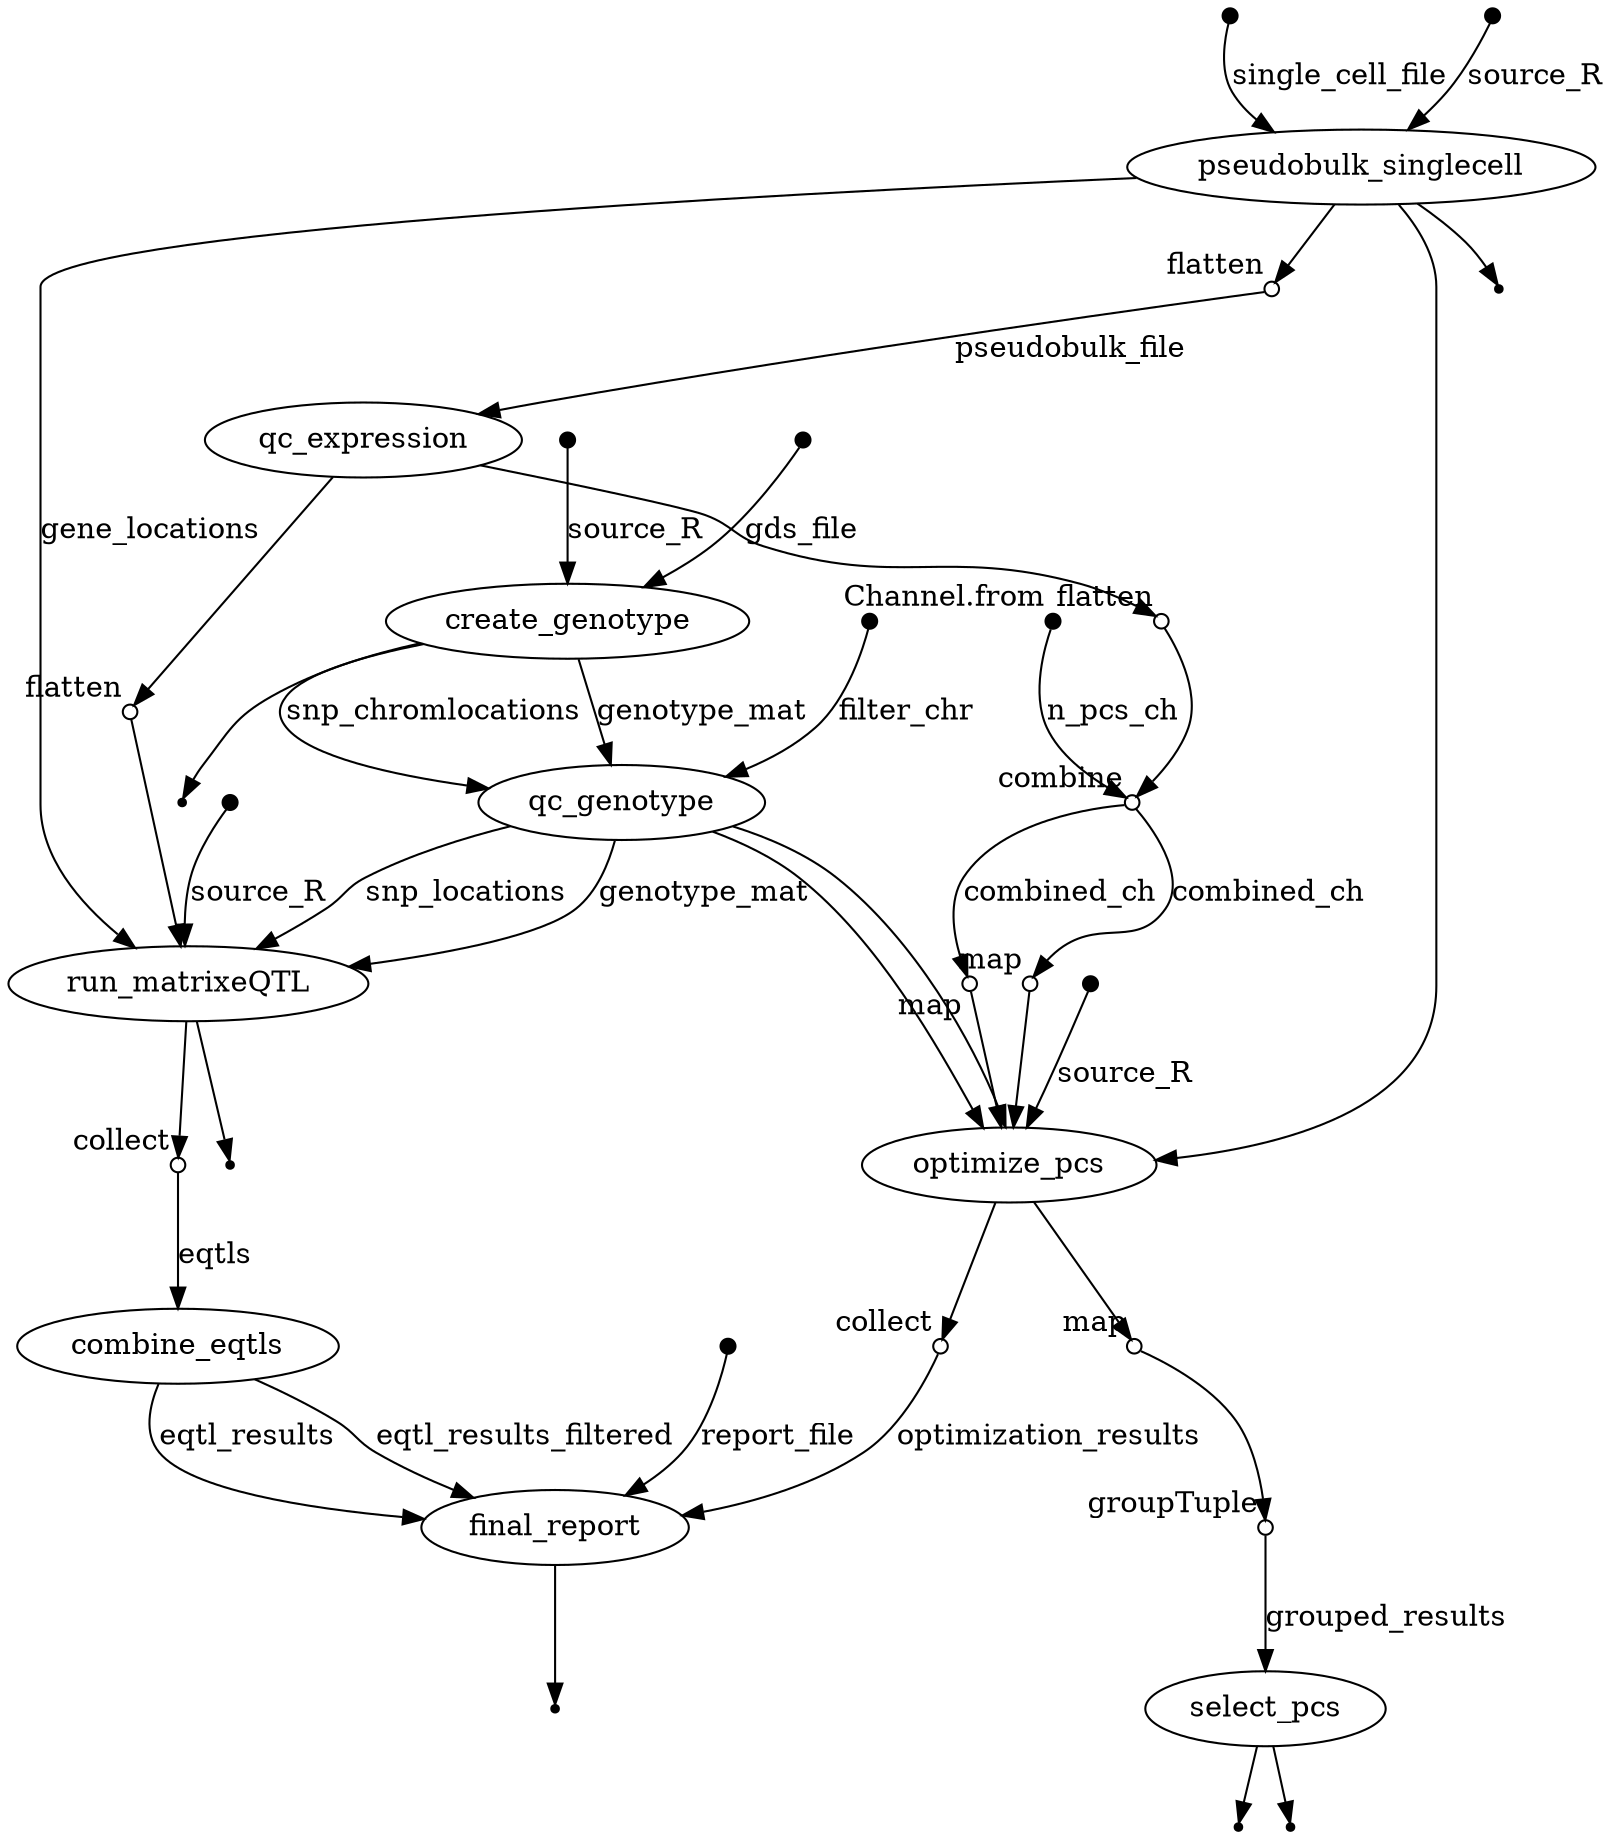 digraph "pipeline_dag" {
v0 [shape=point,label="",fixedsize=true,width=0.1];
v2 [label="create_genotype"];
v0 -> v2 [label="gds_file"];

v1 [shape=point,label="",fixedsize=true,width=0.1];
v2 [label="create_genotype"];
v1 -> v2 [label="source_R"];

v2 [label="create_genotype"];
v5 [label="qc_genotype"];
v2 -> v5 [label="genotype_mat"];

v2 [label="create_genotype"];
v5 [label="qc_genotype"];
v2 -> v5 [label="snp_chromlocations"];

v2 [label="create_genotype"];
v3 [shape=point];
v2 -> v3;

v4 [shape=point,label="",fixedsize=true,width=0.1];
v5 [label="qc_genotype"];
v4 -> v5 [label="filter_chr"];

v5 [label="qc_genotype"];
v18 [label="optimize_pcs"];
v5 -> v18;

v5 [label="qc_genotype"];
v18 [label="optimize_pcs"];
v5 -> v18;

v6 [shape=point,label="",fixedsize=true,width=0.1];
v8 [label="pseudobulk_singlecell"];
v6 -> v8 [label="single_cell_file"];

v7 [shape=point,label="",fixedsize=true,width=0.1];
v8 [label="pseudobulk_singlecell"];
v7 -> v8 [label="source_R"];

v8 [label="pseudobulk_singlecell"];
v9 [shape=point];
v8 -> v9;

v8 [label="pseudobulk_singlecell"];
v10 [shape=circle,label="",fixedsize=true,width=0.1,xlabel="flatten"];
v8 -> v10;

v8 [label="pseudobulk_singlecell"];
v18 [label="optimize_pcs"];
v8 -> v18;

v10 [shape=circle,label="",fixedsize=true,width=0.1,xlabel="flatten"];
v11 [label="qc_expression"];
v10 -> v11 [label="pseudobulk_file"];

v11 [label="qc_expression"];
v13 [shape=circle,label="",fixedsize=true,width=0.1,xlabel="flatten"];
v11 -> v13;

v12 [shape=point,label="",fixedsize=true,width=0.1,xlabel="Channel.from"];
v14 [shape=circle,label="",fixedsize=true,width=0.1,xlabel="combine"];
v12 -> v14 [label="n_pcs_ch"];

v13 [shape=circle,label="",fixedsize=true,width=0.1,xlabel="flatten"];
v14 [shape=circle,label="",fixedsize=true,width=0.1,xlabel="combine"];
v13 -> v14;

v14 [shape=circle,label="",fixedsize=true,width=0.1,xlabel="combine"];
v15 [shape=circle,label="",fixedsize=true,width=0.1,xlabel="map"];
v14 -> v15 [label="combined_ch"];

v15 [shape=circle,label="",fixedsize=true,width=0.1,xlabel="map"];
v18 [label="optimize_pcs"];
v15 -> v18;

v14 [shape=circle,label="",fixedsize=true,width=0.1,xlabel="combine"];
v16 [shape=circle,label="",fixedsize=true,width=0.1,xlabel="map"];
v14 -> v16 [label="combined_ch"];

v16 [shape=circle,label="",fixedsize=true,width=0.1,xlabel="map"];
v18 [label="optimize_pcs"];
v16 -> v18;

v17 [shape=point,label="",fixedsize=true,width=0.1];
v18 [label="optimize_pcs"];
v17 -> v18 [label="source_R"];

v18 [label="optimize_pcs"];
v19 [shape=circle,label="",fixedsize=true,width=0.1,xlabel="map"];
v18 -> v19;

v19 [shape=circle,label="",fixedsize=true,width=0.1,xlabel="map"];
v20 [shape=circle,label="",fixedsize=true,width=0.1,xlabel="groupTuple"];
v19 -> v20;

v20 [shape=circle,label="",fixedsize=true,width=0.1,xlabel="groupTuple"];
v21 [label="select_pcs"];
v20 -> v21 [label="grouped_results"];

v21 [label="select_pcs"];
v23 [shape=point];
v21 -> v23;

v21 [label="select_pcs"];
v22 [shape=point];
v21 -> v22;

v18 [label="optimize_pcs"];
v24 [shape=circle,label="",fixedsize=true,width=0.1,xlabel="collect"];
v18 -> v24;

v24 [shape=circle,label="",fixedsize=true,width=0.1,xlabel="collect"];
v32 [label="final_report"];
v24 -> v32 [label="optimization_results"];

v11 [label="qc_expression"];
v25 [shape=circle,label="",fixedsize=true,width=0.1,xlabel="flatten"];
v11 -> v25;

v25 [shape=circle,label="",fixedsize=true,width=0.1,xlabel="flatten"];
v27 [label="run_matrixeQTL"];
v25 -> v27;

v26 [shape=point,label="",fixedsize=true,width=0.1];
v27 [label="run_matrixeQTL"];
v26 -> v27 [label="source_R"];

v5 [label="qc_genotype"];
v27 [label="run_matrixeQTL"];
v5 -> v27 [label="genotype_mat"];

v5 [label="qc_genotype"];
v27 [label="run_matrixeQTL"];
v5 -> v27 [label="snp_locations"];

v8 [label="pseudobulk_singlecell"];
v27 [label="run_matrixeQTL"];
v8 -> v27 [label="gene_locations"];

v27 [label="run_matrixeQTL"];
v29 [shape=circle,label="",fixedsize=true,width=0.1,xlabel="collect"];
v27 -> v29;

v27 [label="run_matrixeQTL"];
v28 [shape=point];
v27 -> v28;

v29 [shape=circle,label="",fixedsize=true,width=0.1,xlabel="collect"];
v30 [label="combine_eqtls"];
v29 -> v30 [label="eqtls"];

v30 [label="combine_eqtls"];
v32 [label="final_report"];
v30 -> v32 [label="eqtl_results"];

v30 [label="combine_eqtls"];
v32 [label="final_report"];
v30 -> v32 [label="eqtl_results_filtered"];

v31 [shape=point,label="",fixedsize=true,width=0.1];
v32 [label="final_report"];
v31 -> v32 [label="report_file"];

v32 [label="final_report"];
v33 [shape=point];
v32 -> v33;

}

